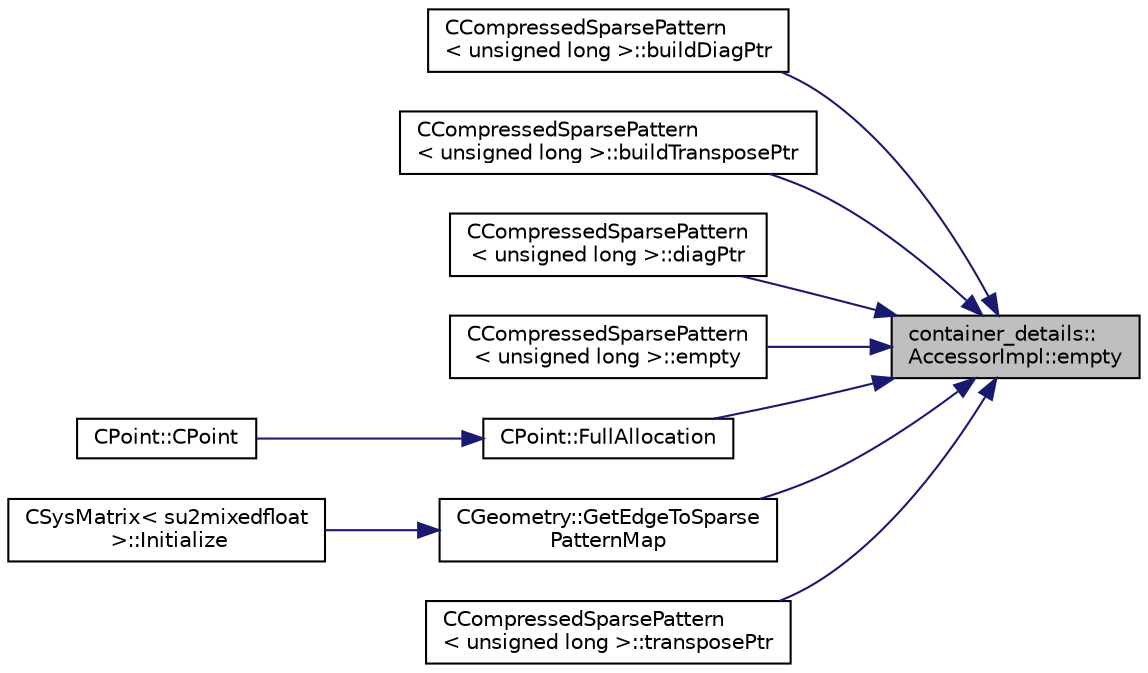 digraph "container_details::AccessorImpl::empty"
{
 // LATEX_PDF_SIZE
  edge [fontname="Helvetica",fontsize="10",labelfontname="Helvetica",labelfontsize="10"];
  node [fontname="Helvetica",fontsize="10",shape=record];
  rankdir="RL";
  Node1 [label="container_details::\lAccessorImpl::empty",height=0.2,width=0.4,color="black", fillcolor="grey75", style="filled", fontcolor="black",tooltip=" "];
  Node1 -> Node2 [dir="back",color="midnightblue",fontsize="10",style="solid",fontname="Helvetica"];
  Node2 [label="CCompressedSparsePattern\l\< unsigned long \>::buildDiagPtr",height=0.2,width=0.4,color="black", fillcolor="white", style="filled",URL="$classCCompressedSparsePattern.html#ae5cfc35029134b4312a9c50380e41b75",tooltip="Build a list of pointers to the diagonal entries of the pattern."];
  Node1 -> Node3 [dir="back",color="midnightblue",fontsize="10",style="solid",fontname="Helvetica"];
  Node3 [label="CCompressedSparsePattern\l\< unsigned long \>::buildTransposePtr",height=0.2,width=0.4,color="black", fillcolor="white", style="filled",URL="$classCCompressedSparsePattern.html#aeda12f12ffb4d5161ec075c63c0f9042",tooltip="Build a list of pointers to the transpose entries of the pattern, requires symmetry."];
  Node1 -> Node4 [dir="back",color="midnightblue",fontsize="10",style="solid",fontname="Helvetica"];
  Node4 [label="CCompressedSparsePattern\l\< unsigned long \>::diagPtr",height=0.2,width=0.4,color="black", fillcolor="white", style="filled",URL="$classCCompressedSparsePattern.html#a564d38268f001abf595b141490b50c29",tooltip=" "];
  Node1 -> Node5 [dir="back",color="midnightblue",fontsize="10",style="solid",fontname="Helvetica"];
  Node5 [label="CCompressedSparsePattern\l\< unsigned long \>::empty",height=0.2,width=0.4,color="black", fillcolor="white", style="filled",URL="$classCCompressedSparsePattern.html#a1e38e3a6aba12be3be4804b1c132721d",tooltip=" "];
  Node1 -> Node6 [dir="back",color="midnightblue",fontsize="10",style="solid",fontname="Helvetica"];
  Node6 [label="CPoint::FullAllocation",height=0.2,width=0.4,color="black", fillcolor="white", style="filled",URL="$classCPoint.html#aab6cc5a097e6be90c54c30fc6438761b",tooltip="Allocate the variables not covered by the minimal constructor."];
  Node6 -> Node7 [dir="back",color="midnightblue",fontsize="10",style="solid",fontname="Helvetica"];
  Node7 [label="CPoint::CPoint",height=0.2,width=0.4,color="black", fillcolor="white", style="filled",URL="$classCPoint.html#a6cb9acc7bf4554e4bd13f1d30478836e",tooltip="\"Full\" constructor of the class."];
  Node1 -> Node8 [dir="back",color="midnightblue",fontsize="10",style="solid",fontname="Helvetica"];
  Node8 [label="CGeometry::GetEdgeToSparse\lPatternMap",height=0.2,width=0.4,color="black", fillcolor="white", style="filled",URL="$classCGeometry.html#a23b0c8683a48437d049bdfd8ca05a216",tooltip="Get the edge to sparse pattern map."];
  Node8 -> Node9 [dir="back",color="midnightblue",fontsize="10",style="solid",fontname="Helvetica"];
  Node9 [label="CSysMatrix\< su2mixedfloat\l \>::Initialize",height=0.2,width=0.4,color="black", fillcolor="white", style="filled",URL="$classCSysMatrix.html#ae17220ac30c2abcc7fdd3c5dc8f04571",tooltip="Initializes the sparse matrix."];
  Node1 -> Node10 [dir="back",color="midnightblue",fontsize="10",style="solid",fontname="Helvetica"];
  Node10 [label="CCompressedSparsePattern\l\< unsigned long \>::transposePtr",height=0.2,width=0.4,color="black", fillcolor="white", style="filled",URL="$classCCompressedSparsePattern.html#ac991b28af3497e0a010ab88245f9413c",tooltip=" "];
}
